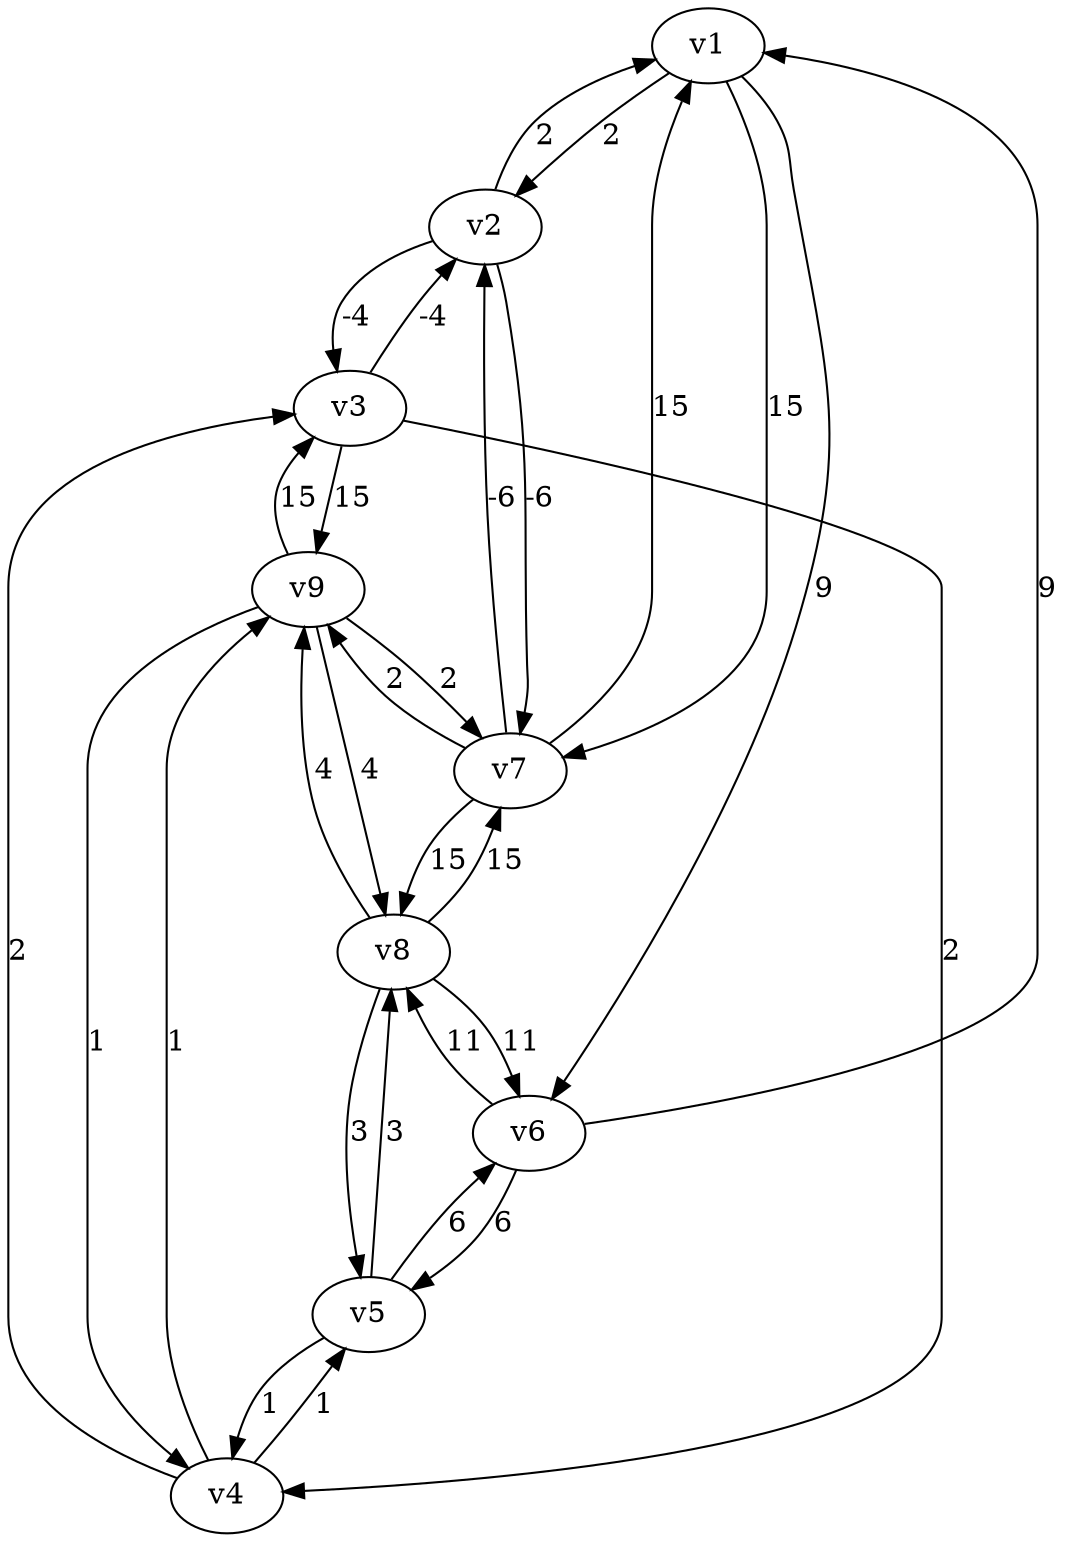 digraph graph_04
{
v1
v2
v6
v7
v3
v4
v9
v5
v8
v1 -> v2 [label="2"]
v1 -> v6 [label="9"]
v1 -> v7 [label="15"]
v2 -> v1 [label="2"]
v2 -> v7 [label="-6"]
v2 -> v3 [label="-4"]
v6 -> v1 [label="9"]
v6 -> v5 [label="6"]
v6 -> v8 [label="11"]
v7 -> v1 [label="15"]
v7 -> v2 [label="-6"]
v7 -> v9 [label="2"]
v7 -> v8 [label="15"]
v3 -> v2 [label="-4"]
v3 -> v4 [label="2"]
v3 -> v9 [label="15"]
v4 -> v3 [label="2"]
v4 -> v9 [label="1"]
v4 -> v5 [label="1"]
v9 -> v7 [label="2"]
v9 -> v3 [label="15"]
v9 -> v4 [label="1"]
v9 -> v8 [label="4"]
v5 -> v6 [label="6"]
v5 -> v4 [label="1"]
v5 -> v8 [label="3"]
v8 -> v6 [label="11"]
v8 -> v7 [label="15"]
v8 -> v9 [label="4"]
v8 -> v5 [label="3"]
}
